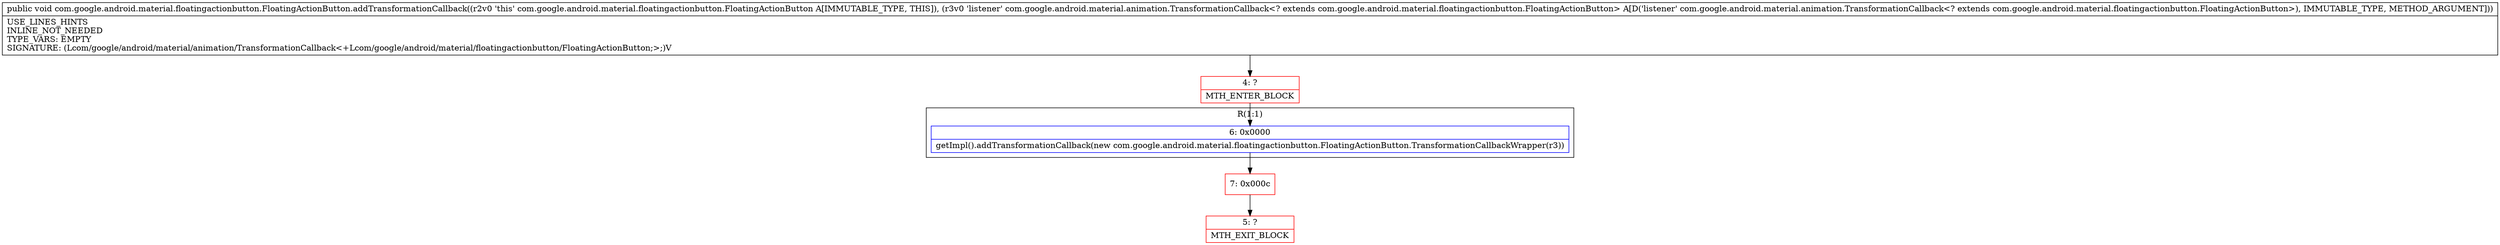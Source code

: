 digraph "CFG forcom.google.android.material.floatingactionbutton.FloatingActionButton.addTransformationCallback(Lcom\/google\/android\/material\/animation\/TransformationCallback;)V" {
subgraph cluster_Region_876966663 {
label = "R(1:1)";
node [shape=record,color=blue];
Node_6 [shape=record,label="{6\:\ 0x0000|getImpl().addTransformationCallback(new com.google.android.material.floatingactionbutton.FloatingActionButton.TransformationCallbackWrapper(r3))\l}"];
}
Node_4 [shape=record,color=red,label="{4\:\ ?|MTH_ENTER_BLOCK\l}"];
Node_7 [shape=record,color=red,label="{7\:\ 0x000c}"];
Node_5 [shape=record,color=red,label="{5\:\ ?|MTH_EXIT_BLOCK\l}"];
MethodNode[shape=record,label="{public void com.google.android.material.floatingactionbutton.FloatingActionButton.addTransformationCallback((r2v0 'this' com.google.android.material.floatingactionbutton.FloatingActionButton A[IMMUTABLE_TYPE, THIS]), (r3v0 'listener' com.google.android.material.animation.TransformationCallback\<? extends com.google.android.material.floatingactionbutton.FloatingActionButton\> A[D('listener' com.google.android.material.animation.TransformationCallback\<? extends com.google.android.material.floatingactionbutton.FloatingActionButton\>), IMMUTABLE_TYPE, METHOD_ARGUMENT]))  | USE_LINES_HINTS\lINLINE_NOT_NEEDED\lTYPE_VARS: EMPTY\lSIGNATURE: (Lcom\/google\/android\/material\/animation\/TransformationCallback\<+Lcom\/google\/android\/material\/floatingactionbutton\/FloatingActionButton;\>;)V\l}"];
MethodNode -> Node_4;Node_6 -> Node_7;
Node_4 -> Node_6;
Node_7 -> Node_5;
}

